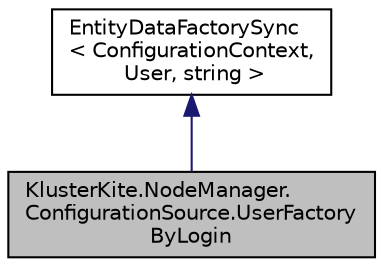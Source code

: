 digraph "KlusterKite.NodeManager.ConfigurationSource.UserFactoryByLogin"
{
  edge [fontname="Helvetica",fontsize="10",labelfontname="Helvetica",labelfontsize="10"];
  node [fontname="Helvetica",fontsize="10",shape=record];
  Node2 [label="KlusterKite.NodeManager.\lConfigurationSource.UserFactory\lByLogin",height=0.2,width=0.4,color="black", fillcolor="grey75", style="filled", fontcolor="black"];
  Node3 -> Node2 [dir="back",color="midnightblue",fontsize="10",style="solid",fontname="Helvetica"];
  Node3 [label="EntityDataFactorySync\l\< ConfigurationContext,\l User, string \>",height=0.2,width=0.4,color="black", fillcolor="white", style="filled",URL="$class_kluster_kite_1_1_data_1_1_e_f_1_1_entity_data_factory_sync.html"];
}
